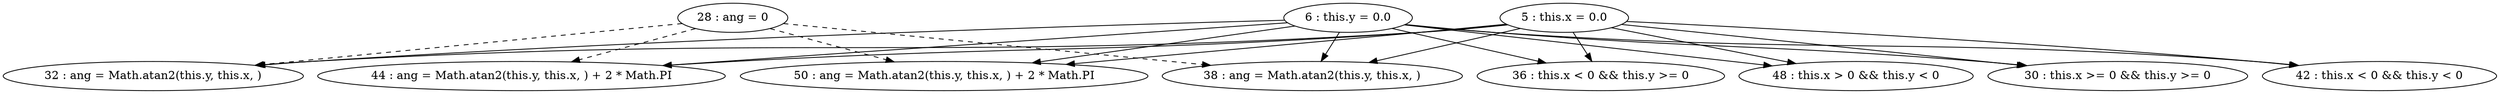 digraph G {
"5 : this.x = 0.0"
"5 : this.x = 0.0" -> "50 : ang = Math.atan2(this.y, this.x, ) + 2 * Math.PI"
"5 : this.x = 0.0" -> "30 : this.x >= 0 && this.y >= 0"
"5 : this.x = 0.0" -> "38 : ang = Math.atan2(this.y, this.x, )"
"5 : this.x = 0.0" -> "42 : this.x < 0 && this.y < 0"
"5 : this.x = 0.0" -> "32 : ang = Math.atan2(this.y, this.x, )"
"5 : this.x = 0.0" -> "36 : this.x < 0 && this.y >= 0"
"5 : this.x = 0.0" -> "48 : this.x > 0 && this.y < 0"
"5 : this.x = 0.0" -> "44 : ang = Math.atan2(this.y, this.x, ) + 2 * Math.PI"
"6 : this.y = 0.0"
"6 : this.y = 0.0" -> "50 : ang = Math.atan2(this.y, this.x, ) + 2 * Math.PI"
"6 : this.y = 0.0" -> "30 : this.x >= 0 && this.y >= 0"
"6 : this.y = 0.0" -> "38 : ang = Math.atan2(this.y, this.x, )"
"6 : this.y = 0.0" -> "42 : this.x < 0 && this.y < 0"
"6 : this.y = 0.0" -> "32 : ang = Math.atan2(this.y, this.x, )"
"6 : this.y = 0.0" -> "36 : this.x < 0 && this.y >= 0"
"6 : this.y = 0.0" -> "48 : this.x > 0 && this.y < 0"
"6 : this.y = 0.0" -> "44 : ang = Math.atan2(this.y, this.x, ) + 2 * Math.PI"
"28 : ang = 0"
"28 : ang = 0" -> "50 : ang = Math.atan2(this.y, this.x, ) + 2 * Math.PI" [style=dashed]
"28 : ang = 0" -> "38 : ang = Math.atan2(this.y, this.x, )" [style=dashed]
"28 : ang = 0" -> "32 : ang = Math.atan2(this.y, this.x, )" [style=dashed]
"28 : ang = 0" -> "44 : ang = Math.atan2(this.y, this.x, ) + 2 * Math.PI" [style=dashed]
"30 : this.x >= 0 && this.y >= 0"
"32 : ang = Math.atan2(this.y, this.x, )"
"36 : this.x < 0 && this.y >= 0"
"38 : ang = Math.atan2(this.y, this.x, )"
"42 : this.x < 0 && this.y < 0"
"44 : ang = Math.atan2(this.y, this.x, ) + 2 * Math.PI"
"48 : this.x > 0 && this.y < 0"
"50 : ang = Math.atan2(this.y, this.x, ) + 2 * Math.PI"
}